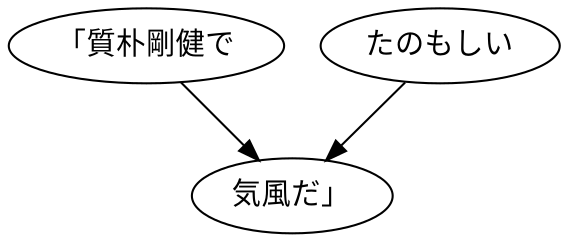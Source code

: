 digraph graph7814 {
	node0 [label="「質朴剛健で"];
	node1 [label="たのもしい"];
	node2 [label="気風だ」"];
	node0 -> node2;
	node1 -> node2;
}
